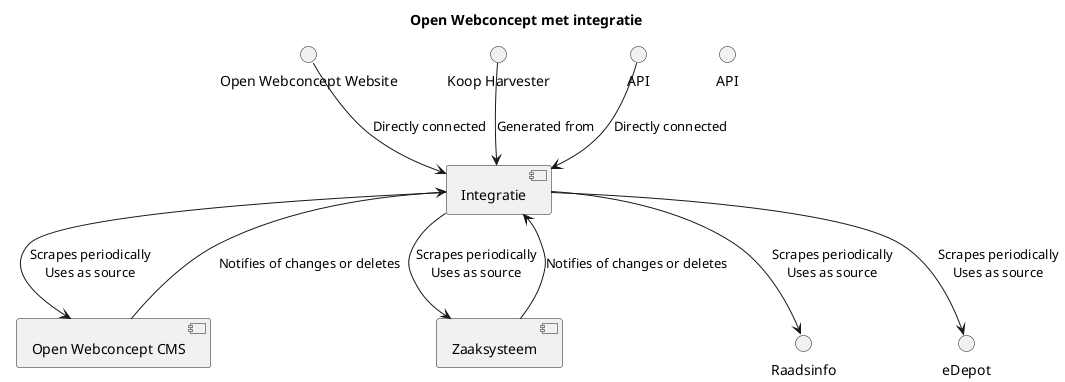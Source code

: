 @startuml
title Open Webconcept met integratie

' User Interface Component
interface "Open Webconcept Website" as Website
interface "Koop Harvester" as Harvester
interface "API" as Api

' Backend Components
component "Open Webconcept CMS" as CMS
component "Integratie" as Integratie
component "Zaaksysteem" as Zaaksysteem

' Relationships
API -down-> Integratie : Directly connected
Website -down-> Integratie : Directly connected
Harvester -down-> Integratie : Generated from
Integratie -down-> CMS : Scrapes periodically\nUses as source
Integratie -down-> Zaaksysteem : Scrapes periodically\nUses as source
Integratie -down-> Raadsinfo : Scrapes periodically\nUses as source
Integratie -down-> eDepot : Scrapes periodically\nUses as source

' Notifications
CMS -up-> Integratie : Notifies of changes or deletes
Zaaksysteem -up-> Integratie : Notifies of changes or deletes

@enduml